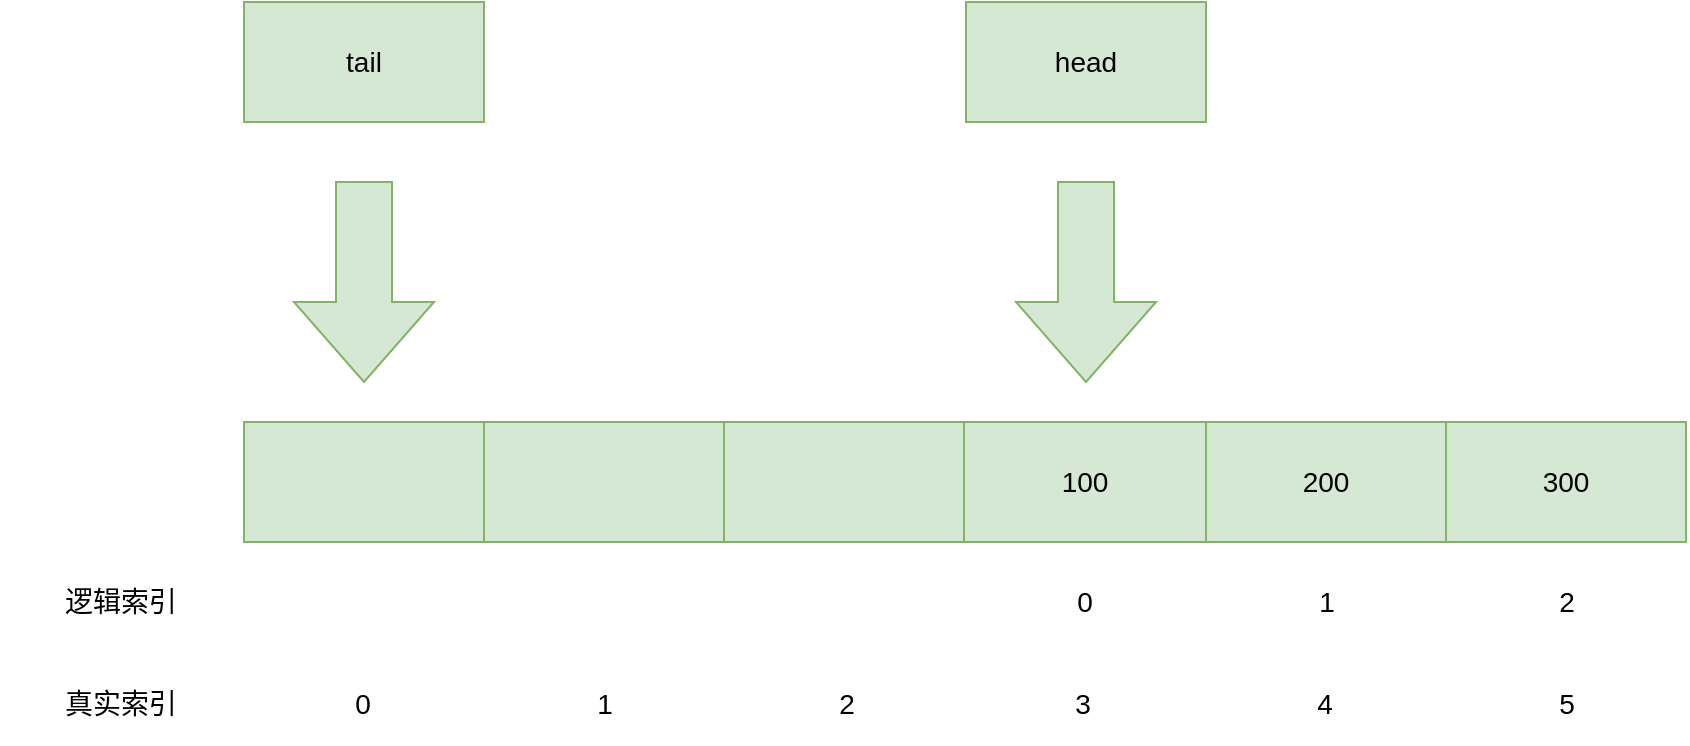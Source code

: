 <mxfile version="20.6.2" type="device"><diagram id="_5x-tdrYbalKnROFC4YK" name="第 1 页"><mxGraphModel dx="1599" dy="489" grid="1" gridSize="10" guides="1" tooltips="1" connect="1" arrows="1" fold="1" page="1" pageScale="1" pageWidth="827" pageHeight="1169" math="0" shadow="0"><root><mxCell id="0"/><mxCell id="1" parent="0"/><mxCell id="A7ZjJDWxHWVZIMn-h5Dr-1" value="" style="rounded=0;whiteSpace=wrap;html=1;fontSize=14;fillColor=#d5e8d4;strokeColor=#82b366;" parent="1" vertex="1"><mxGeometry x="59" y="360" width="120" height="60" as="geometry"/></mxCell><mxCell id="A7ZjJDWxHWVZIMn-h5Dr-2" value="" style="rounded=0;whiteSpace=wrap;html=1;fontSize=14;fillColor=#d5e8d4;strokeColor=#82b366;" parent="1" vertex="1"><mxGeometry x="179" y="360" width="120" height="60" as="geometry"/></mxCell><mxCell id="A7ZjJDWxHWVZIMn-h5Dr-3" value="" style="rounded=0;whiteSpace=wrap;html=1;fontSize=14;fillColor=#d5e8d4;strokeColor=#82b366;" parent="1" vertex="1"><mxGeometry x="299" y="360" width="120" height="60" as="geometry"/></mxCell><mxCell id="A7ZjJDWxHWVZIMn-h5Dr-4" value="100" style="rounded=0;whiteSpace=wrap;html=1;fontSize=14;fillColor=#d5e8d4;strokeColor=#82b366;direction=west;" parent="1" vertex="1"><mxGeometry x="419" y="360" width="121" height="60" as="geometry"/></mxCell><mxCell id="A7ZjJDWxHWVZIMn-h5Dr-5" value="200" style="rounded=0;whiteSpace=wrap;html=1;fontSize=14;fillColor=#d5e8d4;strokeColor=#82b366;" parent="1" vertex="1"><mxGeometry x="540" y="360" width="120" height="60" as="geometry"/></mxCell><mxCell id="A7ZjJDWxHWVZIMn-h5Dr-6" value="300" style="rounded=0;whiteSpace=wrap;html=1;fontSize=14;fillColor=#d5e8d4;strokeColor=#82b366;" parent="1" vertex="1"><mxGeometry x="660" y="360" width="120" height="60" as="geometry"/></mxCell><mxCell id="A7ZjJDWxHWVZIMn-h5Dr-7" value="" style="html=1;shadow=0;dashed=0;align=center;verticalAlign=middle;shape=mxgraph.arrows2.arrow;dy=0.6;dx=40;direction=south;notch=0;fontSize=14;fillColor=#d5e8d4;strokeColor=#82b366;" parent="1" vertex="1"><mxGeometry x="84" y="240" width="70" height="100" as="geometry"/></mxCell><mxCell id="A7ZjJDWxHWVZIMn-h5Dr-8" value="tail" style="rounded=0;whiteSpace=wrap;html=1;fontSize=14;fillColor=#d5e8d4;strokeColor=#82b366;" parent="1" vertex="1"><mxGeometry x="59" y="150" width="120" height="60" as="geometry"/></mxCell><mxCell id="A7ZjJDWxHWVZIMn-h5Dr-9" value="" style="html=1;shadow=0;dashed=0;align=center;verticalAlign=middle;shape=mxgraph.arrows2.arrow;dy=0.6;dx=40;direction=south;notch=0;fontSize=14;fillColor=#d5e8d4;strokeColor=#82b366;" parent="1" vertex="1"><mxGeometry x="445" y="240" width="70" height="100" as="geometry"/></mxCell><mxCell id="A7ZjJDWxHWVZIMn-h5Dr-10" value="head" style="rounded=0;whiteSpace=wrap;html=1;fontSize=14;fillColor=#d5e8d4;strokeColor=#82b366;" parent="1" vertex="1"><mxGeometry x="420" y="150" width="120" height="60" as="geometry"/></mxCell><mxCell id="A7ZjJDWxHWVZIMn-h5Dr-14" value="0" style="text;html=1;strokeColor=none;fillColor=none;align=center;verticalAlign=middle;whiteSpace=wrap;rounded=0;fontSize=14;" parent="1" vertex="1"><mxGeometry x="419" y="430" width="121" height="40" as="geometry"/></mxCell><mxCell id="A7ZjJDWxHWVZIMn-h5Dr-15" value="1" style="text;html=1;strokeColor=none;fillColor=none;align=center;verticalAlign=middle;whiteSpace=wrap;rounded=0;fontSize=14;" parent="1" vertex="1"><mxGeometry x="540" y="430" width="121" height="40" as="geometry"/></mxCell><mxCell id="A7ZjJDWxHWVZIMn-h5Dr-16" value="2" style="text;html=1;strokeColor=none;fillColor=none;align=center;verticalAlign=middle;whiteSpace=wrap;rounded=0;fontSize=14;" parent="1" vertex="1"><mxGeometry x="660" y="430" width="121" height="40" as="geometry"/></mxCell><mxCell id="A7ZjJDWxHWVZIMn-h5Dr-17" value="逻辑索引" style="text;html=1;strokeColor=none;fillColor=none;align=center;verticalAlign=middle;whiteSpace=wrap;rounded=0;fontSize=14;" parent="1" vertex="1"><mxGeometry x="-63" y="430" width="121" height="40" as="geometry"/></mxCell><mxCell id="t2HZT_g4TPHiJSLoWiQd-1" value="0" style="text;html=1;strokeColor=none;fillColor=none;align=center;verticalAlign=middle;whiteSpace=wrap;rounded=0;fontSize=14;" vertex="1" parent="1"><mxGeometry x="58" y="481" width="121" height="40" as="geometry"/></mxCell><mxCell id="t2HZT_g4TPHiJSLoWiQd-2" value="真实索引" style="text;html=1;strokeColor=none;fillColor=none;align=center;verticalAlign=middle;whiteSpace=wrap;rounded=0;fontSize=14;" vertex="1" parent="1"><mxGeometry x="-63" y="481" width="121" height="40" as="geometry"/></mxCell><mxCell id="t2HZT_g4TPHiJSLoWiQd-3" value="2" style="text;html=1;strokeColor=none;fillColor=none;align=center;verticalAlign=middle;whiteSpace=wrap;rounded=0;fontSize=14;" vertex="1" parent="1"><mxGeometry x="300" y="481" width="121" height="40" as="geometry"/></mxCell><mxCell id="t2HZT_g4TPHiJSLoWiQd-4" value="1" style="text;html=1;strokeColor=none;fillColor=none;align=center;verticalAlign=middle;whiteSpace=wrap;rounded=0;fontSize=14;" vertex="1" parent="1"><mxGeometry x="179" y="481" width="121" height="40" as="geometry"/></mxCell><mxCell id="t2HZT_g4TPHiJSLoWiQd-5" value="3" style="text;html=1;strokeColor=none;fillColor=none;align=center;verticalAlign=middle;whiteSpace=wrap;rounded=0;fontSize=14;" vertex="1" parent="1"><mxGeometry x="418" y="481" width="121" height="40" as="geometry"/></mxCell><mxCell id="t2HZT_g4TPHiJSLoWiQd-6" value="5" style="text;html=1;strokeColor=none;fillColor=none;align=center;verticalAlign=middle;whiteSpace=wrap;rounded=0;fontSize=14;" vertex="1" parent="1"><mxGeometry x="660" y="481" width="121" height="40" as="geometry"/></mxCell><mxCell id="t2HZT_g4TPHiJSLoWiQd-7" value="4" style="text;html=1;strokeColor=none;fillColor=none;align=center;verticalAlign=middle;whiteSpace=wrap;rounded=0;fontSize=14;" vertex="1" parent="1"><mxGeometry x="539" y="481" width="121" height="40" as="geometry"/></mxCell></root></mxGraphModel></diagram></mxfile>